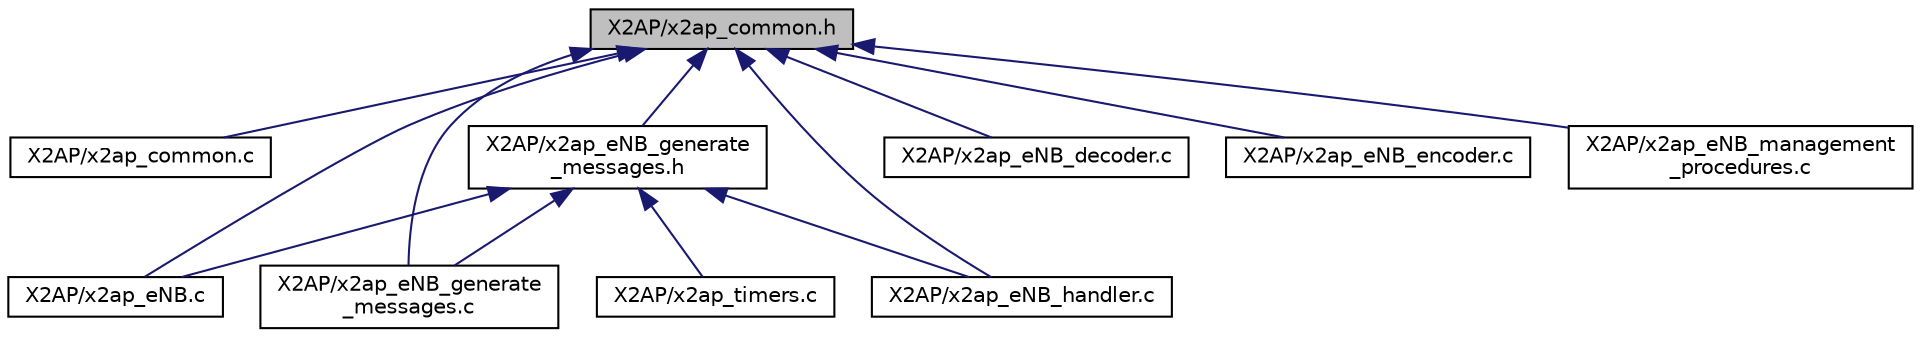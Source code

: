 digraph "X2AP/x2ap_common.h"
{
 // LATEX_PDF_SIZE
  edge [fontname="Helvetica",fontsize="10",labelfontname="Helvetica",labelfontsize="10"];
  node [fontname="Helvetica",fontsize="10",shape=record];
  Node1 [label="X2AP/x2ap_common.h",height=0.2,width=0.4,color="black", fillcolor="grey75", style="filled", fontcolor="black",tooltip=" "];
  Node1 -> Node2 [dir="back",color="midnightblue",fontsize="10",style="solid",fontname="Helvetica"];
  Node2 [label="X2AP/x2ap_common.c",height=0.2,width=0.4,color="black", fillcolor="white", style="filled",URL="$x2ap__common_8c.html",tooltip="x2ap procedures for both eNB and MME"];
  Node1 -> Node3 [dir="back",color="midnightblue",fontsize="10",style="solid",fontname="Helvetica"];
  Node3 [label="X2AP/x2ap_eNB.c",height=0.2,width=0.4,color="black", fillcolor="white", style="filled",URL="$x2ap__eNB_8c.html",tooltip="x2ap tasks for eNB"];
  Node1 -> Node4 [dir="back",color="midnightblue",fontsize="10",style="solid",fontname="Helvetica"];
  Node4 [label="X2AP/x2ap_eNB_decoder.c",height=0.2,width=0.4,color="black", fillcolor="white", style="filled",URL="$x2ap__eNB__decoder_8c.html",tooltip="x2ap decoder procedures for eNB"];
  Node1 -> Node5 [dir="back",color="midnightblue",fontsize="10",style="solid",fontname="Helvetica"];
  Node5 [label="X2AP/x2ap_eNB_encoder.c",height=0.2,width=0.4,color="black", fillcolor="white", style="filled",URL="$x2ap__eNB__encoder_8c.html",tooltip="x2ap encoder procedures for eNB"];
  Node1 -> Node6 [dir="back",color="midnightblue",fontsize="10",style="solid",fontname="Helvetica"];
  Node6 [label="X2AP/x2ap_eNB_generate\l_messages.c",height=0.2,width=0.4,color="black", fillcolor="white", style="filled",URL="$x2ap__eNB__generate__messages_8c.html",tooltip="x2ap procedures for eNB"];
  Node1 -> Node7 [dir="back",color="midnightblue",fontsize="10",style="solid",fontname="Helvetica"];
  Node7 [label="X2AP/x2ap_eNB_generate\l_messages.h",height=0.2,width=0.4,color="black", fillcolor="white", style="filled",URL="$x2ap__eNB__generate__messages_8h.html",tooltip="x2ap procedures for eNB"];
  Node7 -> Node3 [dir="back",color="midnightblue",fontsize="10",style="solid",fontname="Helvetica"];
  Node7 -> Node6 [dir="back",color="midnightblue",fontsize="10",style="solid",fontname="Helvetica"];
  Node7 -> Node8 [dir="back",color="midnightblue",fontsize="10",style="solid",fontname="Helvetica"];
  Node8 [label="X2AP/x2ap_eNB_handler.c",height=0.2,width=0.4,color="black", fillcolor="white", style="filled",URL="$x2ap__eNB__handler_8c.html",tooltip="x2ap handler procedures for eNB"];
  Node7 -> Node9 [dir="back",color="midnightblue",fontsize="10",style="solid",fontname="Helvetica"];
  Node9 [label="X2AP/x2ap_timers.c",height=0.2,width=0.4,color="black", fillcolor="white", style="filled",URL="$x2ap__timers_8c.html",tooltip=" "];
  Node1 -> Node8 [dir="back",color="midnightblue",fontsize="10",style="solid",fontname="Helvetica"];
  Node1 -> Node10 [dir="back",color="midnightblue",fontsize="10",style="solid",fontname="Helvetica"];
  Node10 [label="X2AP/x2ap_eNB_management\l_procedures.c",height=0.2,width=0.4,color="black", fillcolor="white", style="filled",URL="$x2ap__eNB__management__procedures_8c.html",tooltip="x2ap tasks for eNB"];
}
